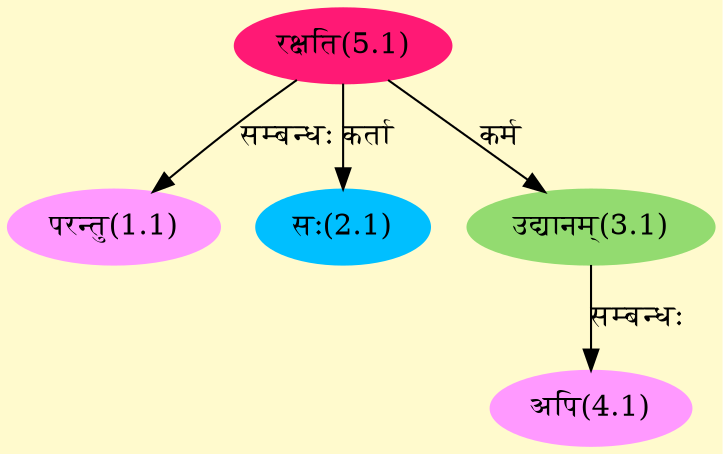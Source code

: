 digraph G{
rankdir=BT;
 compound=true;
 bgcolor="lemonchiffon1";
Node1_1 [style=filled, color="#FF99FF" label = "परन्तु(1.1)"]
Node5_1 [style=filled, color="#FF1975" label = "रक्षति(5.1)"]
Node2_1 [style=filled, color="#00BFFF" label = "सः(2.1)"]
Node3_1 [style=filled, color="#93DB70" label = "उद्यानम्(3.1)"]
Node4_1 [style=filled, color="#FF99FF" label = "अपि(4.1)"]
/* Start of Relations section */

Node1_1 -> Node5_1 [  label="सम्बन्धः"  dir="back" ]
Node2_1 -> Node5_1 [  label="कर्ता"  dir="back" ]
Node3_1 -> Node5_1 [  label="कर्म"  dir="back" ]
Node4_1 -> Node3_1 [  label="सम्बन्धः"  dir="back" ]
}
